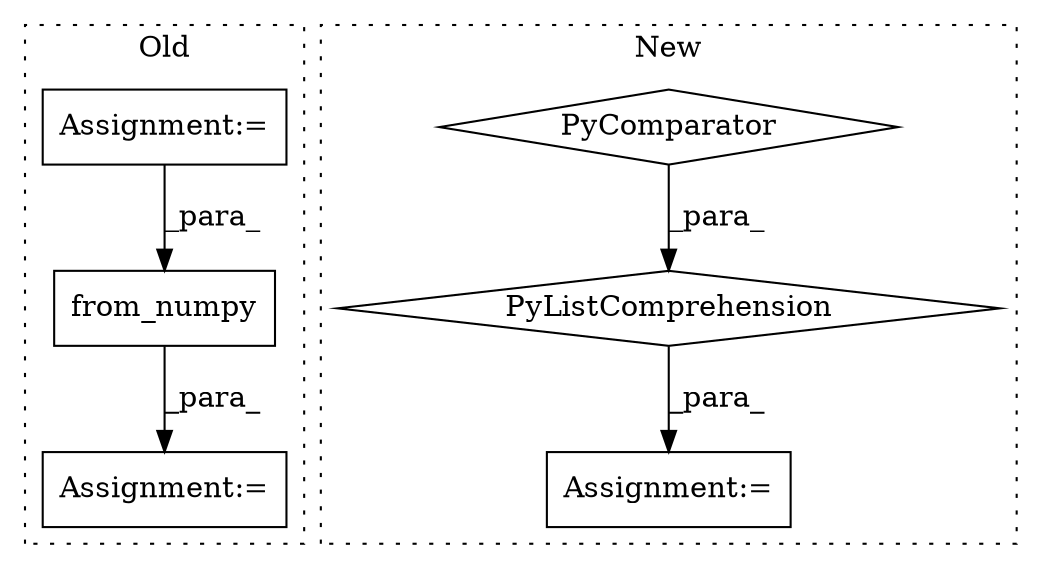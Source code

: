 digraph G {
subgraph cluster0 {
1 [label="from_numpy" a="32" s="2722,2741" l="11,1" shape="box"];
5 [label="Assignment:=" a="7" s="2715" l="1" shape="box"];
6 [label="Assignment:=" a="7" s="2424" l="1" shape="box"];
label = "Old";
style="dotted";
}
subgraph cluster1 {
2 [label="PyListComprehension" a="109" s="3996" l="269" shape="diamond"];
3 [label="PyComparator" a="113" s="4134" l="24" shape="diamond"];
4 [label="Assignment:=" a="7" s="3973" l="23" shape="box"];
label = "New";
style="dotted";
}
1 -> 5 [label="_para_"];
2 -> 4 [label="_para_"];
3 -> 2 [label="_para_"];
6 -> 1 [label="_para_"];
}